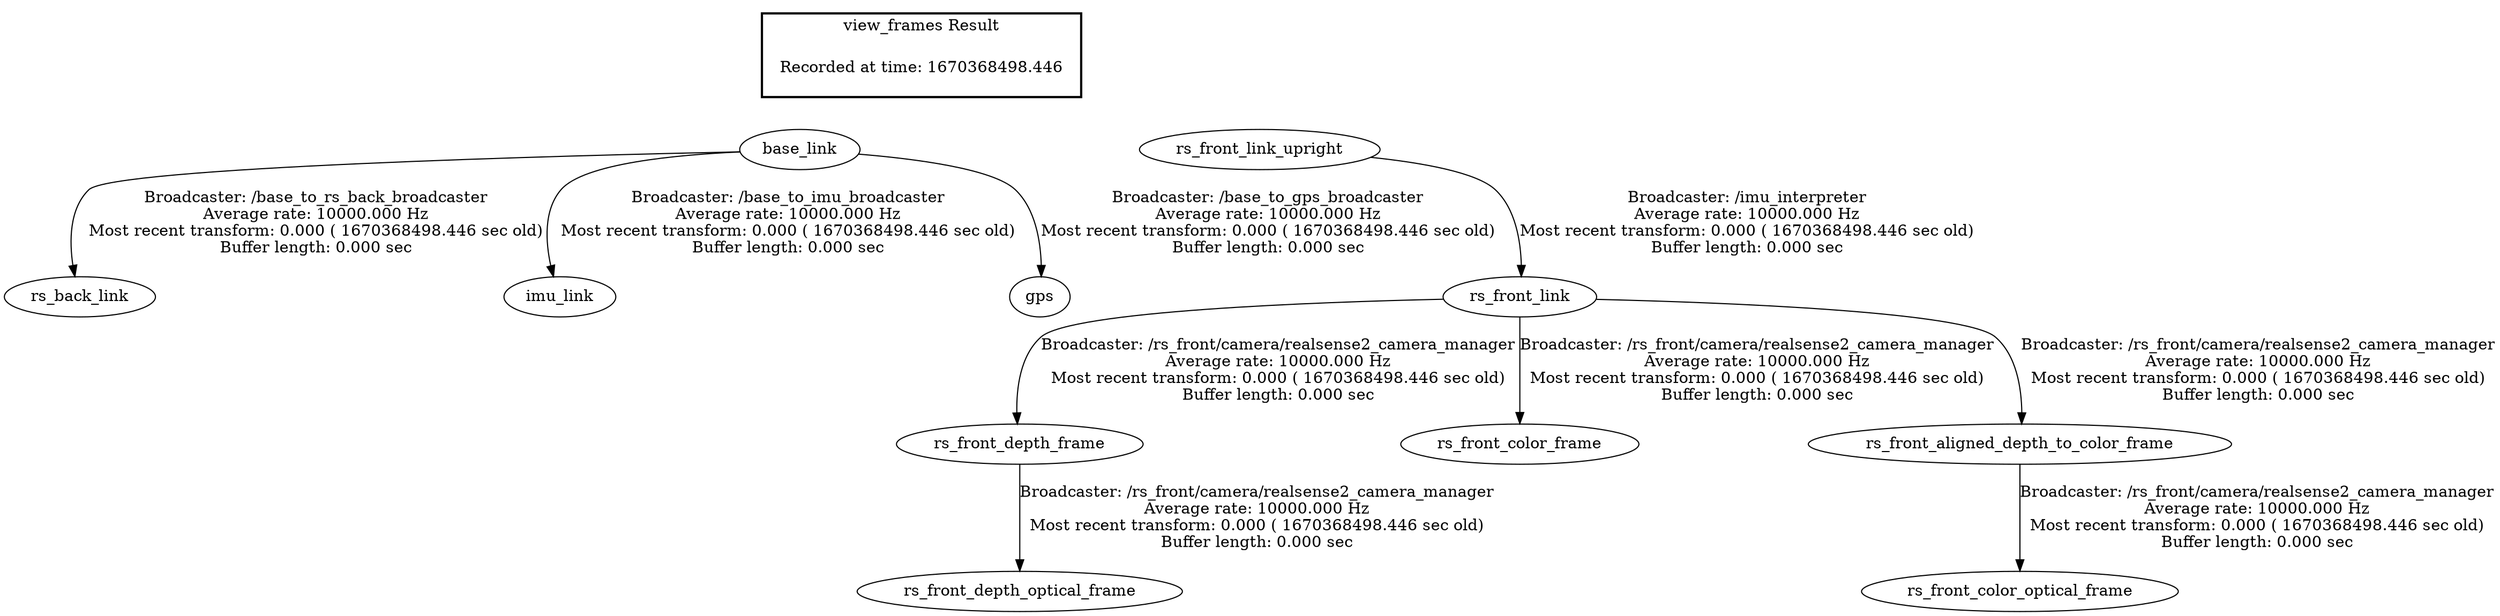 digraph G {
"base_link" -> "rs_back_link"[label="Broadcaster: /base_to_rs_back_broadcaster\nAverage rate: 10000.000 Hz\nMost recent transform: 0.000 ( 1670368498.446 sec old)\nBuffer length: 0.000 sec\n"];
"base_link" -> "imu_link"[label="Broadcaster: /base_to_imu_broadcaster\nAverage rate: 10000.000 Hz\nMost recent transform: 0.000 ( 1670368498.446 sec old)\nBuffer length: 0.000 sec\n"];
"rs_front_link_upright" -> "rs_front_link"[label="Broadcaster: /imu_interpreter\nAverage rate: 10000.000 Hz\nMost recent transform: 0.000 ( 1670368498.446 sec old)\nBuffer length: 0.000 sec\n"];
"base_link" -> "gps"[label="Broadcaster: /base_to_gps_broadcaster\nAverage rate: 10000.000 Hz\nMost recent transform: 0.000 ( 1670368498.446 sec old)\nBuffer length: 0.000 sec\n"];
"rs_front_link" -> "rs_front_depth_frame"[label="Broadcaster: /rs_front/camera/realsense2_camera_manager\nAverage rate: 10000.000 Hz\nMost recent transform: 0.000 ( 1670368498.446 sec old)\nBuffer length: 0.000 sec\n"];
"rs_front_depth_frame" -> "rs_front_depth_optical_frame"[label="Broadcaster: /rs_front/camera/realsense2_camera_manager\nAverage rate: 10000.000 Hz\nMost recent transform: 0.000 ( 1670368498.446 sec old)\nBuffer length: 0.000 sec\n"];
"rs_front_link" -> "rs_front_color_frame"[label="Broadcaster: /rs_front/camera/realsense2_camera_manager\nAverage rate: 10000.000 Hz\nMost recent transform: 0.000 ( 1670368498.446 sec old)\nBuffer length: 0.000 sec\n"];
"rs_front_aligned_depth_to_color_frame" -> "rs_front_color_optical_frame"[label="Broadcaster: /rs_front/camera/realsense2_camera_manager\nAverage rate: 10000.000 Hz\nMost recent transform: 0.000 ( 1670368498.446 sec old)\nBuffer length: 0.000 sec\n"];
"rs_front_link" -> "rs_front_aligned_depth_to_color_frame"[label="Broadcaster: /rs_front/camera/realsense2_camera_manager\nAverage rate: 10000.000 Hz\nMost recent transform: 0.000 ( 1670368498.446 sec old)\nBuffer length: 0.000 sec\n"];
edge [style=invis];
 subgraph cluster_legend { style=bold; color=black; label ="view_frames Result";
"Recorded at time: 1670368498.446"[ shape=plaintext ] ;
 }->"base_link";
edge [style=invis];
 subgraph cluster_legend { style=bold; color=black; label ="view_frames Result";
"Recorded at time: 1670368498.446"[ shape=plaintext ] ;
 }->"rs_front_link_upright";
}